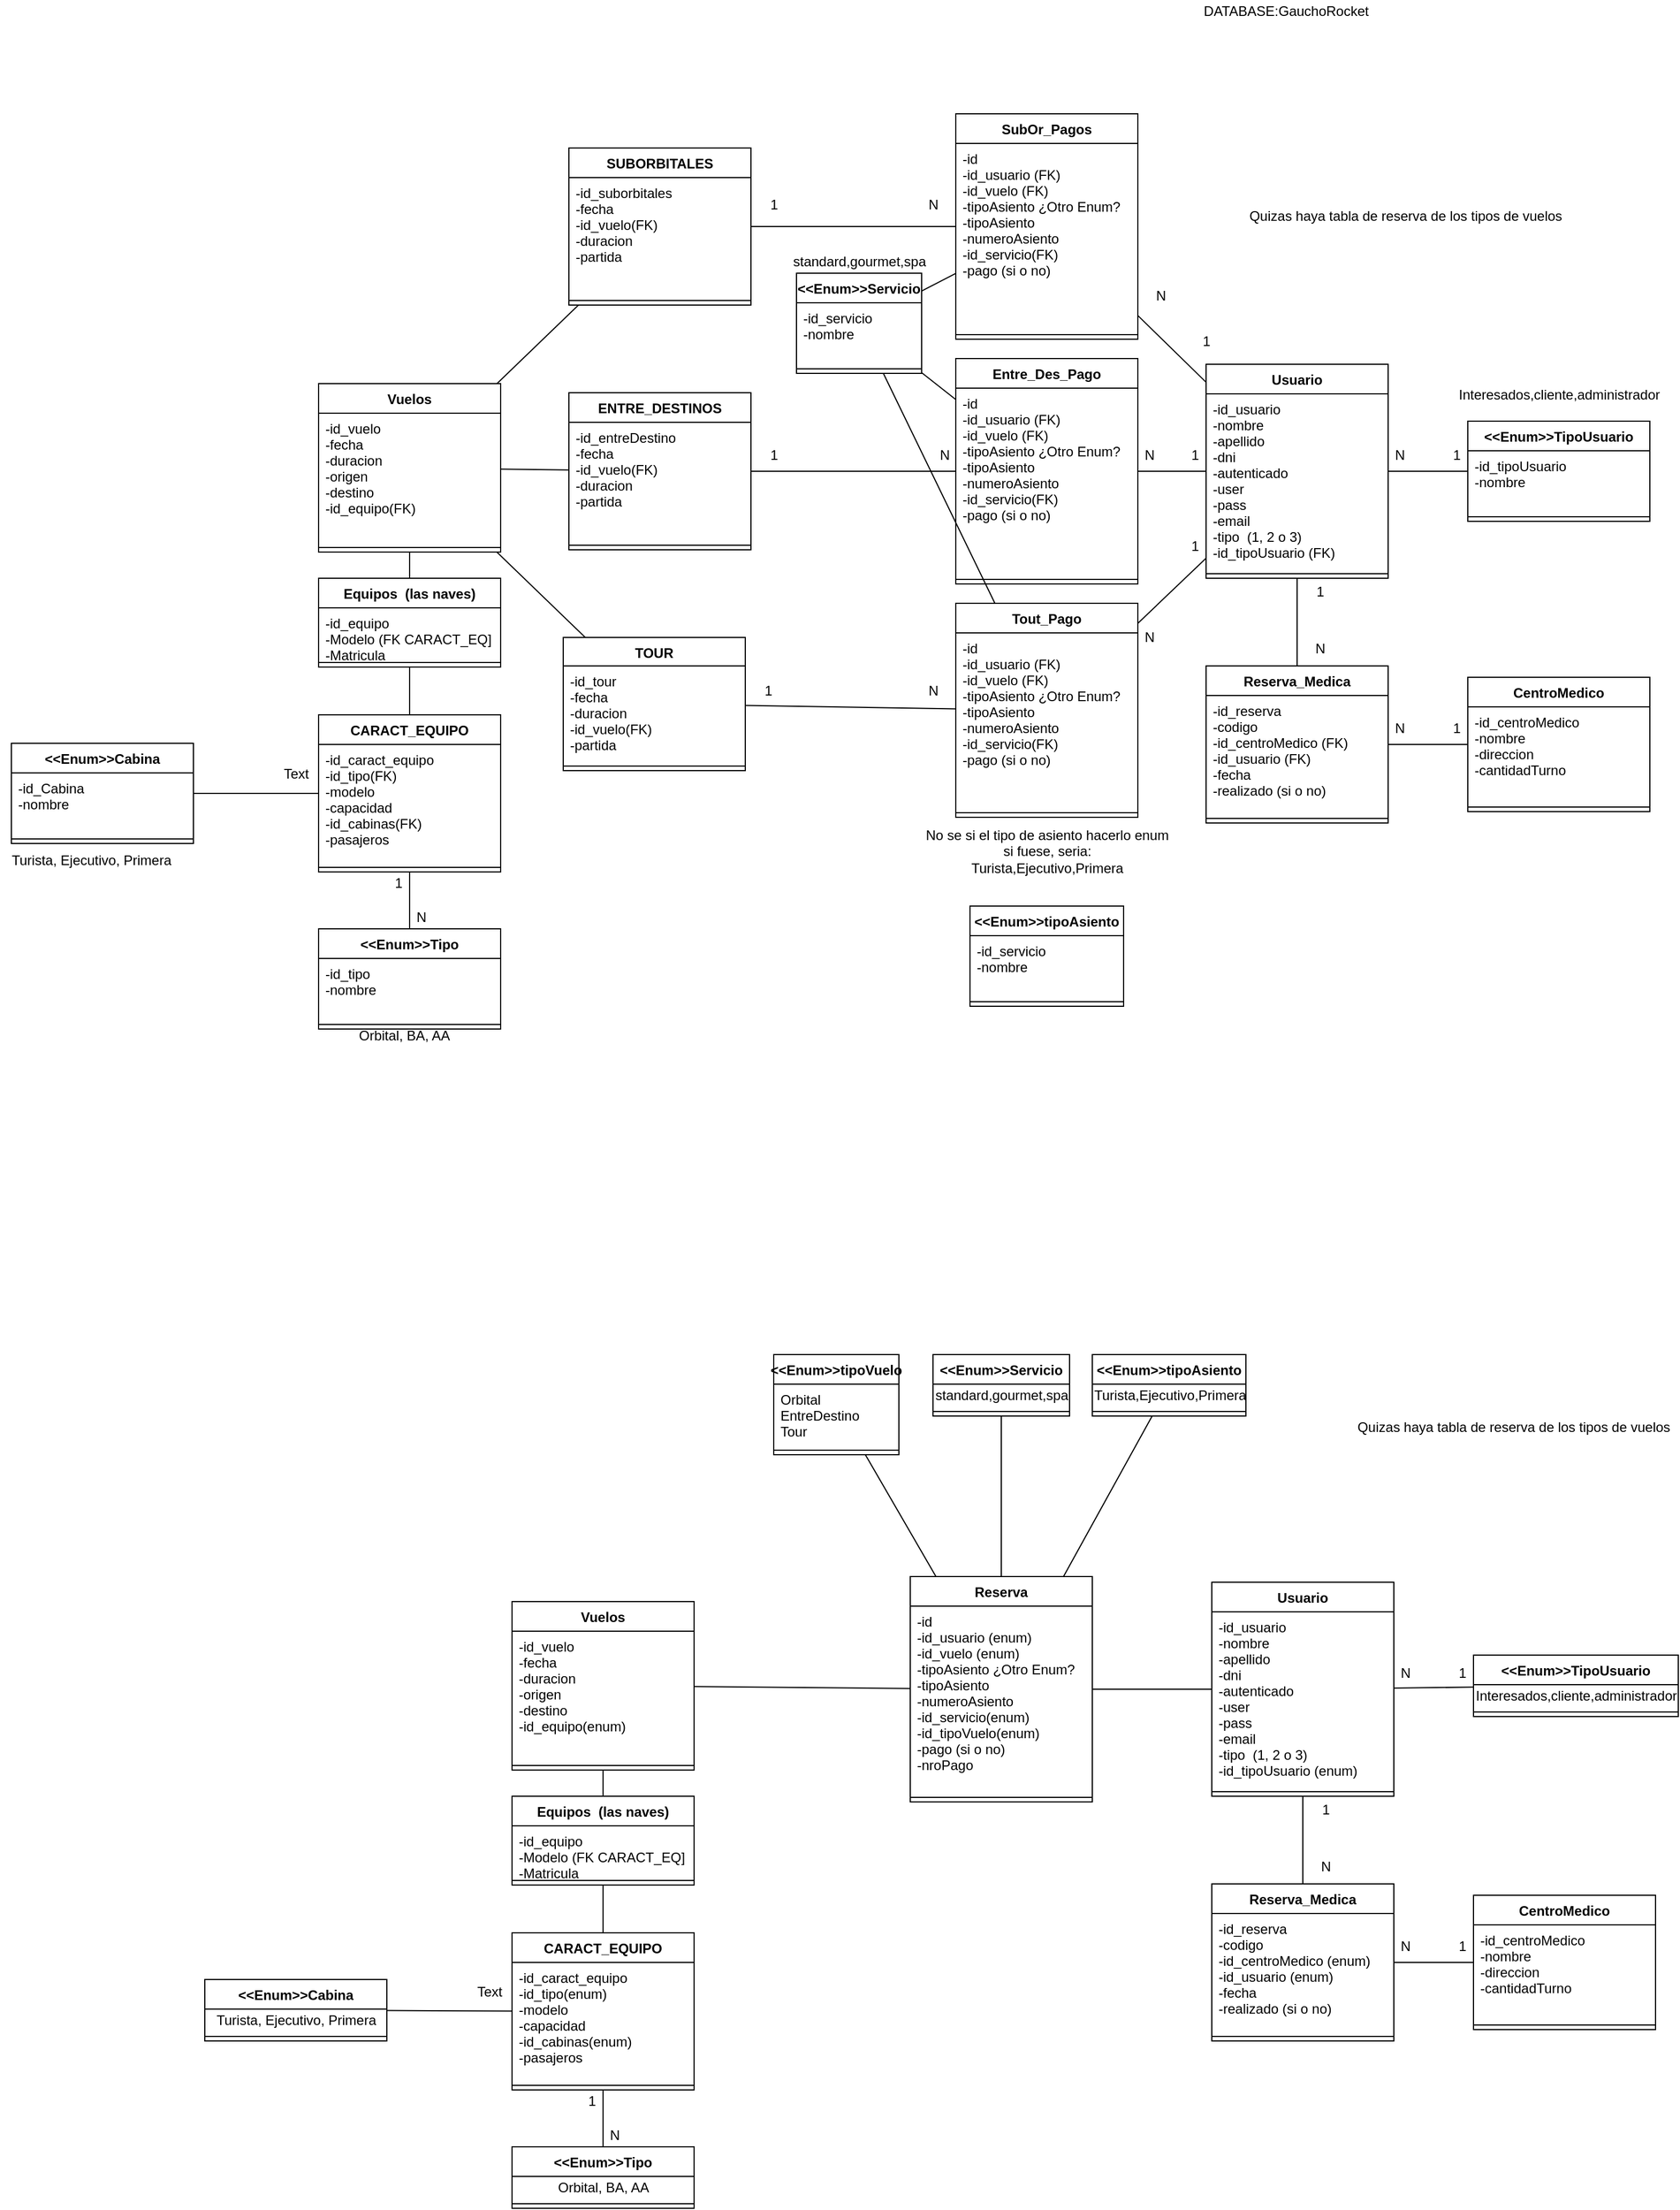 <mxfile version="20.0.3" type="device"><diagram id="-rnPX2FSxS8cn0zA8N31" name="Page-1"><mxGraphModel dx="2105" dy="571" grid="1" gridSize="10" guides="1" tooltips="1" connect="1" arrows="1" fold="1" page="1" pageScale="1" pageWidth="827" pageHeight="1169" math="0" shadow="0"><root><mxCell id="0"/><mxCell id="1" parent="0"/><mxCell id="iOrOGbG-iohhDCzBg73C-1" value="Equipos  (las naves)" style="swimlane;fontStyle=1;align=center;verticalAlign=top;childLayout=stackLayout;horizontal=1;startSize=26;horizontalStack=0;resizeParent=1;resizeParentMax=0;resizeLast=0;collapsible=1;marginBottom=0;" parent="1" vertex="1"><mxGeometry x="-380" y="518" width="160" height="78" as="geometry"/></mxCell><mxCell id="iOrOGbG-iohhDCzBg73C-2" value="-id_equipo&#10;-Modelo (FK CARACT_EQ]&#10;-Matricula" style="text;strokeColor=none;fillColor=none;align=left;verticalAlign=top;spacingLeft=4;spacingRight=4;overflow=hidden;rotatable=0;points=[[0,0.5],[1,0.5]];portConstraint=eastwest;" parent="iOrOGbG-iohhDCzBg73C-1" vertex="1"><mxGeometry y="26" width="160" height="44" as="geometry"/></mxCell><mxCell id="iOrOGbG-iohhDCzBg73C-3" value="" style="line;strokeWidth=1;fillColor=none;align=left;verticalAlign=middle;spacingTop=-1;spacingLeft=3;spacingRight=3;rotatable=0;labelPosition=right;points=[];portConstraint=eastwest;" parent="iOrOGbG-iohhDCzBg73C-1" vertex="1"><mxGeometry y="70" width="160" height="8" as="geometry"/></mxCell><mxCell id="iOrOGbG-iohhDCzBg73C-5" value="DATABASE:GauchoRocket" style="text;html=1;align=center;verticalAlign=middle;resizable=0;points=[];autosize=1;strokeColor=none;fillColor=none;" parent="1" vertex="1"><mxGeometry x="390" y="10" width="160" height="20" as="geometry"/></mxCell><mxCell id="iOrOGbG-iohhDCzBg73C-10" value="Usuario" style="swimlane;fontStyle=1;align=center;verticalAlign=top;childLayout=stackLayout;horizontal=1;startSize=26;horizontalStack=0;resizeParent=1;resizeParentMax=0;resizeLast=0;collapsible=1;marginBottom=0;" parent="1" vertex="1"><mxGeometry x="400" y="330" width="160" height="188" as="geometry"/></mxCell><mxCell id="iOrOGbG-iohhDCzBg73C-11" value="-id_usuario&#10;-nombre&#10;-apellido&#10;-dni&#10;-autenticado&#10;-user&#10;-pass&#10;-email&#10;-tipo  (1, 2 o 3)&#10;-id_tipoUsuario (FK)" style="text;strokeColor=none;fillColor=none;align=left;verticalAlign=top;spacingLeft=4;spacingRight=4;overflow=hidden;rotatable=0;points=[[0,0.5],[1,0.5]];portConstraint=eastwest;" parent="iOrOGbG-iohhDCzBg73C-10" vertex="1"><mxGeometry y="26" width="160" height="154" as="geometry"/></mxCell><mxCell id="iOrOGbG-iohhDCzBg73C-12" value="" style="line;strokeWidth=1;fillColor=none;align=left;verticalAlign=middle;spacingTop=-1;spacingLeft=3;spacingRight=3;rotatable=0;labelPosition=right;points=[];portConstraint=eastwest;" parent="iOrOGbG-iohhDCzBg73C-10" vertex="1"><mxGeometry y="180" width="160" height="8" as="geometry"/></mxCell><mxCell id="iOrOGbG-iohhDCzBg73C-13" value="Vuelos" style="swimlane;fontStyle=1;align=center;verticalAlign=top;childLayout=stackLayout;horizontal=1;startSize=26;horizontalStack=0;resizeParent=1;resizeParentMax=0;resizeLast=0;collapsible=1;marginBottom=0;" parent="1" vertex="1"><mxGeometry x="-380" y="347" width="160" height="148" as="geometry"/></mxCell><mxCell id="iOrOGbG-iohhDCzBg73C-14" value="-id_vuelo&#10;-fecha&#10;-duracion&#10;-origen&#10;-destino&#10;-id_equipo(FK)" style="text;strokeColor=none;fillColor=none;align=left;verticalAlign=top;spacingLeft=4;spacingRight=4;overflow=hidden;rotatable=0;points=[[0,0.5],[1,0.5]];portConstraint=eastwest;" parent="iOrOGbG-iohhDCzBg73C-13" vertex="1"><mxGeometry y="26" width="160" height="114" as="geometry"/></mxCell><mxCell id="iOrOGbG-iohhDCzBg73C-15" value="" style="line;strokeWidth=1;fillColor=none;align=left;verticalAlign=middle;spacingTop=-1;spacingLeft=3;spacingRight=3;rotatable=0;labelPosition=right;points=[];portConstraint=eastwest;" parent="iOrOGbG-iohhDCzBg73C-13" vertex="1"><mxGeometry y="140" width="160" height="8" as="geometry"/></mxCell><mxCell id="iOrOGbG-iohhDCzBg73C-16" value="CARACT_EQUIPO" style="swimlane;fontStyle=1;align=center;verticalAlign=top;childLayout=stackLayout;horizontal=1;startSize=26;horizontalStack=0;resizeParent=1;resizeParentMax=0;resizeLast=0;collapsible=1;marginBottom=0;" parent="1" vertex="1"><mxGeometry x="-380" y="638" width="160" height="138" as="geometry"><mxRectangle x="70" y="380" width="140" height="26" as="alternateBounds"/></mxGeometry></mxCell><mxCell id="iOrOGbG-iohhDCzBg73C-17" value="-id_caract_equipo&#10;-id_tipo(FK)&#10;-modelo&#10;-capacidad&#10;-id_cabinas(FK)&#10;-pasajeros&#10;" style="text;strokeColor=none;fillColor=none;align=left;verticalAlign=top;spacingLeft=4;spacingRight=4;overflow=hidden;rotatable=0;points=[[0,0.5],[1,0.5]];portConstraint=eastwest;" parent="iOrOGbG-iohhDCzBg73C-16" vertex="1"><mxGeometry y="26" width="160" height="104" as="geometry"/></mxCell><mxCell id="iOrOGbG-iohhDCzBg73C-18" value="" style="line;strokeWidth=1;fillColor=none;align=left;verticalAlign=middle;spacingTop=-1;spacingLeft=3;spacingRight=3;rotatable=0;labelPosition=right;points=[];portConstraint=eastwest;" parent="iOrOGbG-iohhDCzBg73C-16" vertex="1"><mxGeometry y="130" width="160" height="8" as="geometry"/></mxCell><mxCell id="iOrOGbG-iohhDCzBg73C-22" value="SUBORBITALES" style="swimlane;fontStyle=1;align=center;verticalAlign=top;childLayout=stackLayout;horizontal=1;startSize=26;horizontalStack=0;resizeParent=1;resizeParentMax=0;resizeLast=0;collapsible=1;marginBottom=0;" parent="1" vertex="1"><mxGeometry x="-160" y="140" width="160" height="138" as="geometry"/></mxCell><mxCell id="iOrOGbG-iohhDCzBg73C-23" value="-id_suborbitales&#10;-fecha&#10;-id_vuelo(FK)&#10;-duracion&#10;-partida" style="text;strokeColor=none;fillColor=none;align=left;verticalAlign=top;spacingLeft=4;spacingRight=4;overflow=hidden;rotatable=0;points=[[0,0.5],[1,0.5]];portConstraint=eastwest;" parent="iOrOGbG-iohhDCzBg73C-22" vertex="1"><mxGeometry y="26" width="160" height="104" as="geometry"/></mxCell><mxCell id="iOrOGbG-iohhDCzBg73C-24" value="" style="line;strokeWidth=1;fillColor=none;align=left;verticalAlign=middle;spacingTop=-1;spacingLeft=3;spacingRight=3;rotatable=0;labelPosition=right;points=[];portConstraint=eastwest;" parent="iOrOGbG-iohhDCzBg73C-22" vertex="1"><mxGeometry y="130" width="160" height="8" as="geometry"/></mxCell><mxCell id="iOrOGbG-iohhDCzBg73C-25" value="TOUR" style="swimlane;fontStyle=1;align=center;verticalAlign=top;childLayout=stackLayout;horizontal=1;startSize=25;horizontalStack=0;resizeParent=1;resizeParentMax=0;resizeLast=0;collapsible=1;marginBottom=0;" parent="1" vertex="1"><mxGeometry x="-165" y="570" width="160" height="117" as="geometry"/></mxCell><mxCell id="iOrOGbG-iohhDCzBg73C-26" value="-id_tour&#10;-fecha&#10;-duracion&#10;-id_vuelo(FK)&#10;-partida&#10;" style="text;strokeColor=none;fillColor=none;align=left;verticalAlign=top;spacingLeft=4;spacingRight=4;overflow=hidden;rotatable=0;points=[[0,0.5],[1,0.5]];portConstraint=eastwest;" parent="iOrOGbG-iohhDCzBg73C-25" vertex="1"><mxGeometry y="25" width="160" height="84" as="geometry"/></mxCell><mxCell id="iOrOGbG-iohhDCzBg73C-27" value="" style="line;strokeWidth=1;fillColor=none;align=left;verticalAlign=middle;spacingTop=-1;spacingLeft=3;spacingRight=3;rotatable=0;labelPosition=right;points=[];portConstraint=eastwest;" parent="iOrOGbG-iohhDCzBg73C-25" vertex="1"><mxGeometry y="109" width="160" height="8" as="geometry"/></mxCell><mxCell id="iOrOGbG-iohhDCzBg73C-28" value="ENTRE_DESTINOS" style="swimlane;fontStyle=1;align=center;verticalAlign=top;childLayout=stackLayout;horizontal=1;startSize=26;horizontalStack=0;resizeParent=1;resizeParentMax=0;resizeLast=0;collapsible=1;marginBottom=0;" parent="1" vertex="1"><mxGeometry x="-160" y="355" width="160" height="138" as="geometry"/></mxCell><mxCell id="iOrOGbG-iohhDCzBg73C-29" value="-id_entreDestino&#10;-fecha&#10;-id_vuelo(FK)&#10;-duracion&#10;-partida&#10;&#10;" style="text;strokeColor=none;fillColor=none;align=left;verticalAlign=top;spacingLeft=4;spacingRight=4;overflow=hidden;rotatable=0;points=[[0,0.5],[1,0.5]];portConstraint=eastwest;" parent="iOrOGbG-iohhDCzBg73C-28" vertex="1"><mxGeometry y="26" width="160" height="104" as="geometry"/></mxCell><mxCell id="iOrOGbG-iohhDCzBg73C-30" value="" style="line;strokeWidth=1;fillColor=none;align=left;verticalAlign=middle;spacingTop=-1;spacingLeft=3;spacingRight=3;rotatable=0;labelPosition=right;points=[];portConstraint=eastwest;" parent="iOrOGbG-iohhDCzBg73C-28" vertex="1"><mxGeometry y="130" width="160" height="8" as="geometry"/></mxCell><mxCell id="iOrOGbG-iohhDCzBg73C-31" value="&lt;&lt;Enum&gt;&gt;TipoUsuario" style="swimlane;fontStyle=1;align=center;verticalAlign=top;childLayout=stackLayout;horizontal=1;startSize=26;horizontalStack=0;resizeParent=1;resizeParentMax=0;resizeLast=0;collapsible=1;marginBottom=0;" parent="1" vertex="1"><mxGeometry x="630" y="380" width="160" height="88" as="geometry"/></mxCell><mxCell id="iOrOGbG-iohhDCzBg73C-32" value="-id_tipoUsuario&#10;-nombre" style="text;strokeColor=none;fillColor=none;align=left;verticalAlign=top;spacingLeft=4;spacingRight=4;overflow=hidden;rotatable=0;points=[[0,0.5],[1,0.5]];portConstraint=eastwest;" parent="iOrOGbG-iohhDCzBg73C-31" vertex="1"><mxGeometry y="26" width="160" height="54" as="geometry"/></mxCell><mxCell id="iOrOGbG-iohhDCzBg73C-33" value="" style="line;strokeWidth=1;fillColor=none;align=left;verticalAlign=middle;spacingTop=-1;spacingLeft=3;spacingRight=3;rotatable=0;labelPosition=right;points=[];portConstraint=eastwest;" parent="iOrOGbG-iohhDCzBg73C-31" vertex="1"><mxGeometry y="80" width="160" height="8" as="geometry"/></mxCell><mxCell id="iOrOGbG-iohhDCzBg73C-35" value="CentroMedico" style="swimlane;fontStyle=1;align=center;verticalAlign=top;childLayout=stackLayout;horizontal=1;startSize=26;horizontalStack=0;resizeParent=1;resizeParentMax=0;resizeLast=0;collapsible=1;marginBottom=0;" parent="1" vertex="1"><mxGeometry x="630" y="605" width="160" height="118" as="geometry"/></mxCell><mxCell id="iOrOGbG-iohhDCzBg73C-36" value="-id_centroMedico&#10;-nombre&#10;-direccion&#10;-cantidadTurno" style="text;strokeColor=none;fillColor=none;align=left;verticalAlign=top;spacingLeft=4;spacingRight=4;overflow=hidden;rotatable=0;points=[[0,0.5],[1,0.5]];portConstraint=eastwest;" parent="iOrOGbG-iohhDCzBg73C-35" vertex="1"><mxGeometry y="26" width="160" height="84" as="geometry"/></mxCell><mxCell id="iOrOGbG-iohhDCzBg73C-37" value="" style="line;strokeWidth=1;fillColor=none;align=left;verticalAlign=middle;spacingTop=-1;spacingLeft=3;spacingRight=3;rotatable=0;labelPosition=right;points=[];portConstraint=eastwest;" parent="iOrOGbG-iohhDCzBg73C-35" vertex="1"><mxGeometry y="110" width="160" height="8" as="geometry"/></mxCell><mxCell id="iOrOGbG-iohhDCzBg73C-38" value="Reserva_Medica" style="swimlane;fontStyle=1;align=center;verticalAlign=top;childLayout=stackLayout;horizontal=1;startSize=26;horizontalStack=0;resizeParent=1;resizeParentMax=0;resizeLast=0;collapsible=1;marginBottom=0;" parent="1" vertex="1"><mxGeometry x="400" y="595" width="160" height="138" as="geometry"/></mxCell><mxCell id="iOrOGbG-iohhDCzBg73C-39" value="-id_reserva&#10;-codigo&#10;-id_centroMedico (FK)&#10;-id_usuario (FK)&#10;-fecha&#10;-realizado (si o no)" style="text;strokeColor=none;fillColor=none;align=left;verticalAlign=top;spacingLeft=4;spacingRight=4;overflow=hidden;rotatable=0;points=[[0,0.5],[1,0.5]];portConstraint=eastwest;" parent="iOrOGbG-iohhDCzBg73C-38" vertex="1"><mxGeometry y="26" width="160" height="104" as="geometry"/></mxCell><mxCell id="iOrOGbG-iohhDCzBg73C-40" value="" style="line;strokeWidth=1;fillColor=none;align=left;verticalAlign=middle;spacingTop=-1;spacingLeft=3;spacingRight=3;rotatable=0;labelPosition=right;points=[];portConstraint=eastwest;" parent="iOrOGbG-iohhDCzBg73C-38" vertex="1"><mxGeometry y="130" width="160" height="8" as="geometry"/></mxCell><mxCell id="BaXArylTw92PHLsLJai1-1" value="" style="endArrow=none;html=1;rounded=0;" parent="1" source="iOrOGbG-iohhDCzBg73C-10" target="iOrOGbG-iohhDCzBg73C-31" edge="1"><mxGeometry width="50" height="50" relative="1" as="geometry"><mxPoint x="540" y="705" as="sourcePoint"/><mxPoint x="590" y="655" as="targetPoint"/></mxGeometry></mxCell><mxCell id="BaXArylTw92PHLsLJai1-2" value="" style="endArrow=none;html=1;rounded=0;" parent="1" source="iOrOGbG-iohhDCzBg73C-16" target="iOrOGbG-iohhDCzBg73C-1" edge="1"><mxGeometry width="50" height="50" relative="1" as="geometry"><mxPoint x="-340" y="858" as="sourcePoint"/><mxPoint x="-290" y="808" as="targetPoint"/></mxGeometry></mxCell><mxCell id="BaXArylTw92PHLsLJai1-4" value="" style="endArrow=none;html=1;rounded=0;" parent="1" source="iOrOGbG-iohhDCzBg73C-38" target="iOrOGbG-iohhDCzBg73C-10" edge="1"><mxGeometry width="50" height="50" relative="1" as="geometry"><mxPoint x="540" y="665" as="sourcePoint"/><mxPoint x="590" y="615" as="targetPoint"/></mxGeometry></mxCell><mxCell id="BaXArylTw92PHLsLJai1-5" value="" style="endArrow=none;html=1;rounded=0;" parent="1" source="iOrOGbG-iohhDCzBg73C-38" target="iOrOGbG-iohhDCzBg73C-35" edge="1"><mxGeometry width="50" height="50" relative="1" as="geometry"><mxPoint x="540" y="665" as="sourcePoint"/><mxPoint x="590" y="615" as="targetPoint"/></mxGeometry></mxCell><mxCell id="BaXArylTw92PHLsLJai1-6" value="SubOr_Pagos" style="swimlane;fontStyle=1;align=center;verticalAlign=top;childLayout=stackLayout;horizontal=1;startSize=26;horizontalStack=0;resizeParent=1;resizeParentMax=0;resizeLast=0;collapsible=1;marginBottom=0;" parent="1" vertex="1"><mxGeometry x="180" y="110" width="160" height="198" as="geometry"/></mxCell><mxCell id="BaXArylTw92PHLsLJai1-7" value="-id&#10;-id_usuario (FK)&#10;-id_vuelo (FK)&#10;-tipoAsiento ¿Otro Enum?&#10;-tipoAsiento&#10;-numeroAsiento&#10;-id_servicio(FK)&#10;-pago (si o no)" style="text;strokeColor=none;fillColor=none;align=left;verticalAlign=top;spacingLeft=4;spacingRight=4;overflow=hidden;rotatable=0;points=[[0,0.5],[1,0.5]];portConstraint=eastwest;" parent="BaXArylTw92PHLsLJai1-6" vertex="1"><mxGeometry y="26" width="160" height="164" as="geometry"/></mxCell><mxCell id="BaXArylTw92PHLsLJai1-8" value="" style="line;strokeWidth=1;fillColor=none;align=left;verticalAlign=middle;spacingTop=-1;spacingLeft=3;spacingRight=3;rotatable=0;labelPosition=right;points=[];portConstraint=eastwest;" parent="BaXArylTw92PHLsLJai1-6" vertex="1"><mxGeometry y="190" width="160" height="8" as="geometry"/></mxCell><mxCell id="BaXArylTw92PHLsLJai1-9" value="" style="endArrow=none;html=1;rounded=0;" parent="1" source="BaXArylTw92PHLsLJai1-6" target="iOrOGbG-iohhDCzBg73C-10" edge="1"><mxGeometry width="50" height="50" relative="1" as="geometry"><mxPoint x="270" y="580" as="sourcePoint"/><mxPoint x="320" y="530" as="targetPoint"/></mxGeometry></mxCell><mxCell id="BaXArylTw92PHLsLJai1-10" value="Tout_Pago" style="swimlane;fontStyle=1;align=center;verticalAlign=top;childLayout=stackLayout;horizontal=1;startSize=26;horizontalStack=0;resizeParent=1;resizeParentMax=0;resizeLast=0;collapsible=1;marginBottom=0;" parent="1" vertex="1"><mxGeometry x="180" y="540" width="160" height="188" as="geometry"/></mxCell><mxCell id="BaXArylTw92PHLsLJai1-11" value="-id&#10;-id_usuario (FK)&#10;-id_vuelo (FK)&#10;-tipoAsiento ¿Otro Enum?&#10;-tipoAsiento&#10;-numeroAsiento&#10;-id_servicio(FK)&#10;-pago (si o no)" style="text;strokeColor=none;fillColor=none;align=left;verticalAlign=top;spacingLeft=4;spacingRight=4;overflow=hidden;rotatable=0;points=[[0,0.5],[1,0.5]];portConstraint=eastwest;" parent="BaXArylTw92PHLsLJai1-10" vertex="1"><mxGeometry y="26" width="160" height="154" as="geometry"/></mxCell><mxCell id="BaXArylTw92PHLsLJai1-12" value="" style="line;strokeWidth=1;fillColor=none;align=left;verticalAlign=middle;spacingTop=-1;spacingLeft=3;spacingRight=3;rotatable=0;labelPosition=right;points=[];portConstraint=eastwest;" parent="BaXArylTw92PHLsLJai1-10" vertex="1"><mxGeometry y="180" width="160" height="8" as="geometry"/></mxCell><mxCell id="BaXArylTw92PHLsLJai1-13" value="" style="endArrow=none;html=1;rounded=0;" parent="1" source="BaXArylTw92PHLsLJai1-10" target="iOrOGbG-iohhDCzBg73C-10" edge="1"><mxGeometry width="50" height="50" relative="1" as="geometry"><mxPoint x="200" y="590" as="sourcePoint"/><mxPoint x="250" y="540" as="targetPoint"/></mxGeometry></mxCell><mxCell id="BaXArylTw92PHLsLJai1-14" value="&lt;&lt;Enum&gt;&gt;Servicio" style="swimlane;fontStyle=1;align=center;verticalAlign=top;childLayout=stackLayout;horizontal=1;startSize=26;horizontalStack=0;resizeParent=1;resizeParentMax=0;resizeLast=0;collapsible=1;marginBottom=0;" parent="1" vertex="1"><mxGeometry x="40" y="250" width="110" height="88" as="geometry"/></mxCell><mxCell id="BaXArylTw92PHLsLJai1-15" value="-id_servicio&#10;-nombre" style="text;strokeColor=none;fillColor=none;align=left;verticalAlign=top;spacingLeft=4;spacingRight=4;overflow=hidden;rotatable=0;points=[[0,0.5],[1,0.5]];portConstraint=eastwest;" parent="BaXArylTw92PHLsLJai1-14" vertex="1"><mxGeometry y="26" width="110" height="54" as="geometry"/></mxCell><mxCell id="BaXArylTw92PHLsLJai1-16" value="" style="line;strokeWidth=1;fillColor=none;align=left;verticalAlign=middle;spacingTop=-1;spacingLeft=3;spacingRight=3;rotatable=0;labelPosition=right;points=[];portConstraint=eastwest;" parent="BaXArylTw92PHLsLJai1-14" vertex="1"><mxGeometry y="80" width="110" height="8" as="geometry"/></mxCell><mxCell id="BaXArylTw92PHLsLJai1-17" value="" style="endArrow=none;html=1;rounded=0;" parent="1" source="BaXArylTw92PHLsLJai1-14" target="BaXArylTw92PHLsLJai1-6" edge="1"><mxGeometry width="50" height="50" relative="1" as="geometry"><mxPoint x="240" y="350" as="sourcePoint"/><mxPoint x="290" y="300" as="targetPoint"/></mxGeometry></mxCell><mxCell id="BaXArylTw92PHLsLJai1-18" value="" style="endArrow=none;html=1;rounded=0;" parent="1" source="BaXArylTw92PHLsLJai1-10" target="BaXArylTw92PHLsLJai1-14" edge="1"><mxGeometry width="50" height="50" relative="1" as="geometry"><mxPoint x="240" y="500" as="sourcePoint"/><mxPoint x="290" y="450" as="targetPoint"/></mxGeometry></mxCell><mxCell id="BaXArylTw92PHLsLJai1-19" value="" style="endArrow=none;html=1;rounded=0;" parent="1" source="iOrOGbG-iohhDCzBg73C-1" target="iOrOGbG-iohhDCzBg73C-13" edge="1"><mxGeometry width="50" height="50" relative="1" as="geometry"><mxPoint x="-240" y="480" as="sourcePoint"/><mxPoint x="-190" y="430" as="targetPoint"/></mxGeometry></mxCell><mxCell id="BaXArylTw92PHLsLJai1-20" value="" style="endArrow=none;html=1;rounded=0;" parent="1" source="iOrOGbG-iohhDCzBg73C-22" target="BaXArylTw92PHLsLJai1-6" edge="1"><mxGeometry width="50" height="50" relative="1" as="geometry"><mxPoint x="80" y="370" as="sourcePoint"/><mxPoint x="130" y="320" as="targetPoint"/></mxGeometry></mxCell><mxCell id="BaXArylTw92PHLsLJai1-24" value="" style="endArrow=none;html=1;rounded=0;" parent="1" source="iOrOGbG-iohhDCzBg73C-25" target="BaXArylTw92PHLsLJai1-10" edge="1"><mxGeometry width="50" height="50" relative="1" as="geometry"><mxPoint x="190" y="510" as="sourcePoint"/><mxPoint x="240" y="460" as="targetPoint"/></mxGeometry></mxCell><mxCell id="BaXArylTw92PHLsLJai1-30" value="&lt;&lt;Enum&gt;&gt;Tipo" style="swimlane;fontStyle=1;align=center;verticalAlign=top;childLayout=stackLayout;horizontal=1;startSize=26;horizontalStack=0;resizeParent=1;resizeParentMax=0;resizeLast=0;collapsible=1;marginBottom=0;" parent="1" vertex="1"><mxGeometry x="-380" y="826" width="160" height="88" as="geometry"/></mxCell><mxCell id="BaXArylTw92PHLsLJai1-31" value="-id_tipo&#10;-nombre" style="text;strokeColor=none;fillColor=none;align=left;verticalAlign=top;spacingLeft=4;spacingRight=4;overflow=hidden;rotatable=0;points=[[0,0.5],[1,0.5]];portConstraint=eastwest;" parent="BaXArylTw92PHLsLJai1-30" vertex="1"><mxGeometry y="26" width="160" height="54" as="geometry"/></mxCell><mxCell id="BaXArylTw92PHLsLJai1-32" value="" style="line;strokeWidth=1;fillColor=none;align=left;verticalAlign=middle;spacingTop=-1;spacingLeft=3;spacingRight=3;rotatable=0;labelPosition=right;points=[];portConstraint=eastwest;" parent="BaXArylTw92PHLsLJai1-30" vertex="1"><mxGeometry y="80" width="160" height="8" as="geometry"/></mxCell><mxCell id="BaXArylTw92PHLsLJai1-34" value="" style="endArrow=none;html=1;rounded=0;" parent="1" source="iOrOGbG-iohhDCzBg73C-16" target="BaXArylTw92PHLsLJai1-30" edge="1"><mxGeometry width="50" height="50" relative="1" as="geometry"><mxPoint x="-310" y="743" as="sourcePoint"/><mxPoint x="-260" y="693" as="targetPoint"/></mxGeometry></mxCell><mxCell id="BaXArylTw92PHLsLJai1-35" value="&lt;&lt;Enum&gt;&gt;Cabina" style="swimlane;fontStyle=1;align=center;verticalAlign=top;childLayout=stackLayout;horizontal=1;startSize=26;horizontalStack=0;resizeParent=1;resizeParentMax=0;resizeLast=0;collapsible=1;marginBottom=0;" parent="1" vertex="1"><mxGeometry x="-650" y="663" width="160" height="88" as="geometry"/></mxCell><mxCell id="BaXArylTw92PHLsLJai1-36" value="-id_Cabina&#10;-nombre" style="text;strokeColor=none;fillColor=none;align=left;verticalAlign=top;spacingLeft=4;spacingRight=4;overflow=hidden;rotatable=0;points=[[0,0.5],[1,0.5]];portConstraint=eastwest;" parent="BaXArylTw92PHLsLJai1-35" vertex="1"><mxGeometry y="26" width="160" height="54" as="geometry"/></mxCell><mxCell id="BaXArylTw92PHLsLJai1-37" value="" style="line;strokeWidth=1;fillColor=none;align=left;verticalAlign=middle;spacingTop=-1;spacingLeft=3;spacingRight=3;rotatable=0;labelPosition=right;points=[];portConstraint=eastwest;" parent="BaXArylTw92PHLsLJai1-35" vertex="1"><mxGeometry y="80" width="160" height="8" as="geometry"/></mxCell><mxCell id="BaXArylTw92PHLsLJai1-39" value="Entre_Des_Pago" style="swimlane;fontStyle=1;align=center;verticalAlign=top;childLayout=stackLayout;horizontal=1;startSize=26;horizontalStack=0;resizeParent=1;resizeParentMax=0;resizeLast=0;collapsible=1;marginBottom=0;" parent="1" vertex="1"><mxGeometry x="180" y="325" width="160" height="198" as="geometry"/></mxCell><mxCell id="BaXArylTw92PHLsLJai1-40" value="-id&#10;-id_usuario (FK)&#10;-id_vuelo (FK)&#10;-tipoAsiento ¿Otro Enum?&#10;-tipoAsiento&#10;-numeroAsiento&#10;-id_servicio(FK)&#10;-pago (si o no)" style="text;strokeColor=none;fillColor=none;align=left;verticalAlign=top;spacingLeft=4;spacingRight=4;overflow=hidden;rotatable=0;points=[[0,0.5],[1,0.5]];portConstraint=eastwest;" parent="BaXArylTw92PHLsLJai1-39" vertex="1"><mxGeometry y="26" width="160" height="164" as="geometry"/></mxCell><mxCell id="BaXArylTw92PHLsLJai1-41" value="" style="line;strokeWidth=1;fillColor=none;align=left;verticalAlign=middle;spacingTop=-1;spacingLeft=3;spacingRight=3;rotatable=0;labelPosition=right;points=[];portConstraint=eastwest;" parent="BaXArylTw92PHLsLJai1-39" vertex="1"><mxGeometry y="190" width="160" height="8" as="geometry"/></mxCell><mxCell id="BaXArylTw92PHLsLJai1-42" value="" style="endArrow=none;html=1;rounded=0;" parent="1" source="BaXArylTw92PHLsLJai1-39" target="BaXArylTw92PHLsLJai1-14" edge="1"><mxGeometry width="50" height="50" relative="1" as="geometry"><mxPoint x="300" y="400" as="sourcePoint"/><mxPoint x="350" y="350" as="targetPoint"/></mxGeometry></mxCell><mxCell id="BaXArylTw92PHLsLJai1-43" value="" style="endArrow=none;html=1;rounded=0;" parent="1" source="BaXArylTw92PHLsLJai1-39" target="iOrOGbG-iohhDCzBg73C-28" edge="1"><mxGeometry width="50" height="50" relative="1" as="geometry"><mxPoint x="210" y="480" as="sourcePoint"/><mxPoint x="260" y="430" as="targetPoint"/></mxGeometry></mxCell><mxCell id="BaXArylTw92PHLsLJai1-44" value="" style="endArrow=none;html=1;rounded=0;" parent="1" source="iOrOGbG-iohhDCzBg73C-25" target="iOrOGbG-iohhDCzBg73C-13" edge="1"><mxGeometry width="50" height="50" relative="1" as="geometry"><mxPoint x="-60" y="580" as="sourcePoint"/><mxPoint x="-120" y="430" as="targetPoint"/></mxGeometry></mxCell><mxCell id="BaXArylTw92PHLsLJai1-45" value="" style="endArrow=none;html=1;rounded=0;" parent="1" source="iOrOGbG-iohhDCzBg73C-13" target="iOrOGbG-iohhDCzBg73C-28" edge="1"><mxGeometry width="50" height="50" relative="1" as="geometry"><mxPoint x="-180" y="422.333" as="sourcePoint"/><mxPoint x="-80" y="430" as="targetPoint"/></mxGeometry></mxCell><mxCell id="BaXArylTw92PHLsLJai1-46" value="" style="endArrow=none;html=1;rounded=0;" parent="1" source="iOrOGbG-iohhDCzBg73C-13" target="iOrOGbG-iohhDCzBg73C-22" edge="1"><mxGeometry width="50" height="50" relative="1" as="geometry"><mxPoint x="-170" y="480" as="sourcePoint"/><mxPoint x="-120" y="430" as="targetPoint"/></mxGeometry></mxCell><mxCell id="BaXArylTw92PHLsLJai1-47" value="" style="endArrow=none;html=1;rounded=0;" parent="1" source="BaXArylTw92PHLsLJai1-35" target="iOrOGbG-iohhDCzBg73C-16" edge="1"><mxGeometry width="50" height="50" relative="1" as="geometry"><mxPoint x="305" y="762.5" as="sourcePoint"/><mxPoint x="-185" y="743.5" as="targetPoint"/></mxGeometry></mxCell><mxCell id="BaXArylTw92PHLsLJai1-48" value="" style="endArrow=none;html=1;rounded=0;" parent="1" source="BaXArylTw92PHLsLJai1-39" target="iOrOGbG-iohhDCzBg73C-10" edge="1"><mxGeometry width="50" height="50" relative="1" as="geometry"><mxPoint x="180" y="590" as="sourcePoint"/><mxPoint x="230" y="540" as="targetPoint"/></mxGeometry></mxCell><mxCell id="BaXArylTw92PHLsLJai1-49" value="Quizas haya tabla de reserva de los tipos de vuelos&lt;br&gt;" style="text;html=1;align=center;verticalAlign=middle;resizable=0;points=[];autosize=1;strokeColor=none;fillColor=none;" parent="1" vertex="1"><mxGeometry x="430" y="190" width="290" height="20" as="geometry"/></mxCell><mxCell id="x3icI1kB-Uaay36G--Cb-1" value="Interesados,cliente,administrador" style="text;html=1;align=center;verticalAlign=middle;resizable=0;points=[];autosize=1;strokeColor=none;fillColor=none;hachureGap=4;" parent="1" vertex="1"><mxGeometry x="615" y="347" width="190" height="20" as="geometry"/></mxCell><mxCell id="x3icI1kB-Uaay36G--Cb-3" value="&lt;br&gt;" style="text;html=1;align=center;verticalAlign=middle;resizable=0;points=[];autosize=1;strokeColor=none;fillColor=none;hachureGap=4;" parent="1" vertex="1"><mxGeometry x="-480" y="670" width="20" height="20" as="geometry"/></mxCell><mxCell id="x3icI1kB-Uaay36G--Cb-4" value="Orbital, BA, AA" style="text;html=1;align=center;verticalAlign=middle;resizable=0;points=[];autosize=1;strokeColor=none;fillColor=none;hachureGap=4;" parent="1" vertex="1"><mxGeometry x="-355" y="910" width="100" height="20" as="geometry"/></mxCell><mxCell id="x3icI1kB-Uaay36G--Cb-8" value="Turista, Ejecutivo, Primera" style="text;html=1;align=center;verticalAlign=middle;resizable=0;points=[];autosize=1;strokeColor=none;fillColor=none;hachureGap=4;" parent="1" vertex="1"><mxGeometry x="-660" y="756" width="160" height="20" as="geometry"/></mxCell><mxCell id="x3icI1kB-Uaay36G--Cb-9" value="standard,gourmet,spa" style="text;html=1;align=center;verticalAlign=middle;resizable=0;points=[];autosize=1;strokeColor=none;fillColor=none;hachureGap=4;" parent="1" vertex="1"><mxGeometry x="30" y="230" width="130" height="20" as="geometry"/></mxCell><mxCell id="x3icI1kB-Uaay36G--Cb-10" value="No se si el tipo de asiento hacerlo enum&lt;br&gt;si fuese, seria:&lt;br&gt;Turista,Ejecutivo,Primera" style="text;html=1;align=center;verticalAlign=middle;resizable=0;points=[];autosize=1;strokeColor=none;fillColor=none;hachureGap=4;" parent="1" vertex="1"><mxGeometry x="145" y="733" width="230" height="50" as="geometry"/></mxCell><mxCell id="x3icI1kB-Uaay36G--Cb-11" value="1" style="text;html=1;align=center;verticalAlign=middle;resizable=0;points=[];autosize=1;strokeColor=none;fillColor=none;hachureGap=4;" parent="1" vertex="1"><mxGeometry x="610" y="640" width="20" height="20" as="geometry"/></mxCell><mxCell id="x3icI1kB-Uaay36G--Cb-12" value="N" style="text;html=1;align=center;verticalAlign=middle;resizable=0;points=[];autosize=1;strokeColor=none;fillColor=none;hachureGap=4;" parent="1" vertex="1"><mxGeometry x="560" y="640" width="20" height="20" as="geometry"/></mxCell><mxCell id="x3icI1kB-Uaay36G--Cb-13" value="1" style="text;html=1;align=center;verticalAlign=middle;resizable=0;points=[];autosize=1;strokeColor=none;fillColor=none;hachureGap=4;" parent="1" vertex="1"><mxGeometry x="610" y="400" width="20" height="20" as="geometry"/></mxCell><mxCell id="x3icI1kB-Uaay36G--Cb-14" value="N" style="text;html=1;align=center;verticalAlign=middle;resizable=0;points=[];autosize=1;strokeColor=none;fillColor=none;hachureGap=4;" parent="1" vertex="1"><mxGeometry x="560" y="400" width="20" height="20" as="geometry"/></mxCell><mxCell id="x3icI1kB-Uaay36G--Cb-15" value="1" style="text;html=1;align=center;verticalAlign=middle;resizable=0;points=[];autosize=1;strokeColor=none;fillColor=none;hachureGap=4;" parent="1" vertex="1"><mxGeometry x="390" y="300" width="20" height="20" as="geometry"/></mxCell><mxCell id="x3icI1kB-Uaay36G--Cb-16" value="N" style="text;html=1;align=center;verticalAlign=middle;resizable=0;points=[];autosize=1;strokeColor=none;fillColor=none;hachureGap=4;" parent="1" vertex="1"><mxGeometry x="350" y="260" width="20" height="20" as="geometry"/></mxCell><mxCell id="x3icI1kB-Uaay36G--Cb-17" value="1" style="text;html=1;align=center;verticalAlign=middle;resizable=0;points=[];autosize=1;strokeColor=none;fillColor=none;hachureGap=4;" parent="1" vertex="1"><mxGeometry x="380" y="400" width="20" height="20" as="geometry"/></mxCell><mxCell id="x3icI1kB-Uaay36G--Cb-18" value="N" style="text;html=1;align=center;verticalAlign=middle;resizable=0;points=[];autosize=1;strokeColor=none;fillColor=none;hachureGap=4;" parent="1" vertex="1"><mxGeometry x="340" y="400" width="20" height="20" as="geometry"/></mxCell><mxCell id="x3icI1kB-Uaay36G--Cb-19" value="1" style="text;html=1;align=center;verticalAlign=middle;resizable=0;points=[];autosize=1;strokeColor=none;fillColor=none;hachureGap=4;" parent="1" vertex="1"><mxGeometry x="380" y="480" width="20" height="20" as="geometry"/></mxCell><mxCell id="x3icI1kB-Uaay36G--Cb-20" value="N" style="text;html=1;align=center;verticalAlign=middle;resizable=0;points=[];autosize=1;strokeColor=none;fillColor=none;hachureGap=4;" parent="1" vertex="1"><mxGeometry x="340" y="560" width="20" height="20" as="geometry"/></mxCell><mxCell id="x3icI1kB-Uaay36G--Cb-21" value="1" style="text;html=1;align=center;verticalAlign=middle;resizable=0;points=[];autosize=1;strokeColor=none;fillColor=none;hachureGap=4;" parent="1" vertex="1"><mxGeometry x="490" y="520" width="20" height="20" as="geometry"/></mxCell><mxCell id="x3icI1kB-Uaay36G--Cb-22" value="N" style="text;html=1;align=center;verticalAlign=middle;resizable=0;points=[];autosize=1;strokeColor=none;fillColor=none;hachureGap=4;" parent="1" vertex="1"><mxGeometry x="490" y="570" width="20" height="20" as="geometry"/></mxCell><mxCell id="x3icI1kB-Uaay36G--Cb-23" value="1" style="text;html=1;align=center;verticalAlign=middle;resizable=0;points=[];autosize=1;strokeColor=none;fillColor=none;hachureGap=4;" parent="1" vertex="1"><mxGeometry x="10" y="180" width="20" height="20" as="geometry"/></mxCell><mxCell id="x3icI1kB-Uaay36G--Cb-24" value="N" style="text;html=1;align=center;verticalAlign=middle;resizable=0;points=[];autosize=1;strokeColor=none;fillColor=none;hachureGap=4;" parent="1" vertex="1"><mxGeometry x="150" y="180" width="20" height="20" as="geometry"/></mxCell><mxCell id="x3icI1kB-Uaay36G--Cb-25" value="1" style="text;html=1;align=center;verticalAlign=middle;resizable=0;points=[];autosize=1;strokeColor=none;fillColor=none;hachureGap=4;" parent="1" vertex="1"><mxGeometry x="10" y="400" width="20" height="20" as="geometry"/></mxCell><mxCell id="x3icI1kB-Uaay36G--Cb-26" value="N" style="text;html=1;align=center;verticalAlign=middle;resizable=0;points=[];autosize=1;strokeColor=none;fillColor=none;hachureGap=4;" parent="1" vertex="1"><mxGeometry x="160" y="400" width="20" height="20" as="geometry"/></mxCell><mxCell id="x3icI1kB-Uaay36G--Cb-27" value="1" style="text;html=1;align=center;verticalAlign=middle;resizable=0;points=[];autosize=1;strokeColor=none;fillColor=none;hachureGap=4;" parent="1" vertex="1"><mxGeometry x="5" y="606.5" width="20" height="20" as="geometry"/></mxCell><mxCell id="x3icI1kB-Uaay36G--Cb-28" value="N" style="text;html=1;align=center;verticalAlign=middle;resizable=0;points=[];autosize=1;strokeColor=none;fillColor=none;hachureGap=4;" parent="1" vertex="1"><mxGeometry x="150" y="606.5" width="20" height="20" as="geometry"/></mxCell><mxCell id="x3icI1kB-Uaay36G--Cb-29" value="1" style="text;html=1;align=center;verticalAlign=middle;resizable=0;points=[];autosize=1;strokeColor=none;fillColor=none;hachureGap=4;" parent="1" vertex="1"><mxGeometry x="-320" y="776" width="20" height="20" as="geometry"/></mxCell><mxCell id="x3icI1kB-Uaay36G--Cb-30" value="N" style="text;html=1;align=center;verticalAlign=middle;resizable=0;points=[];autosize=1;strokeColor=none;fillColor=none;hachureGap=4;" parent="1" vertex="1"><mxGeometry x="-300" y="806" width="20" height="20" as="geometry"/></mxCell><mxCell id="8G7IbYLrevoWsSIuOHLC-1" value="&lt;&lt;Enum&gt;&gt;tipoAsiento" style="swimlane;fontStyle=1;align=center;verticalAlign=top;childLayout=stackLayout;horizontal=1;startSize=26;horizontalStack=0;resizeParent=1;resizeParentMax=0;resizeLast=0;collapsible=1;marginBottom=0;" parent="1" vertex="1"><mxGeometry x="192.5" y="806" width="135" height="88" as="geometry"/></mxCell><mxCell id="8G7IbYLrevoWsSIuOHLC-2" value="-id_servicio&#10;-nombre" style="text;strokeColor=none;fillColor=none;align=left;verticalAlign=top;spacingLeft=4;spacingRight=4;overflow=hidden;rotatable=0;points=[[0,0.5],[1,0.5]];portConstraint=eastwest;" parent="8G7IbYLrevoWsSIuOHLC-1" vertex="1"><mxGeometry y="26" width="135" height="54" as="geometry"/></mxCell><mxCell id="8G7IbYLrevoWsSIuOHLC-3" value="" style="line;strokeWidth=1;fillColor=none;align=left;verticalAlign=middle;spacingTop=-1;spacingLeft=3;spacingRight=3;rotatable=0;labelPosition=right;points=[];portConstraint=eastwest;" parent="8G7IbYLrevoWsSIuOHLC-1" vertex="1"><mxGeometry y="80" width="135" height="8" as="geometry"/></mxCell><mxCell id="8G7IbYLrevoWsSIuOHLC-4" value="Text" style="text;html=1;align=center;verticalAlign=middle;resizable=0;points=[];autosize=1;strokeColor=none;fillColor=none;" parent="1" vertex="1"><mxGeometry x="-420" y="680" width="40" height="20" as="geometry"/></mxCell><mxCell id="FXpE8_r6GQWGAJPk-25h-1" value="Equipos  (las naves)" style="swimlane;fontStyle=1;align=center;verticalAlign=top;childLayout=stackLayout;horizontal=1;startSize=26;horizontalStack=0;resizeParent=1;resizeParentMax=0;resizeLast=0;collapsible=1;marginBottom=0;" parent="1" vertex="1"><mxGeometry x="-210" y="1588" width="160" height="78" as="geometry"/></mxCell><mxCell id="FXpE8_r6GQWGAJPk-25h-2" value="-id_equipo&#10;-Modelo (FK CARACT_EQ]&#10;-Matricula" style="text;strokeColor=none;fillColor=none;align=left;verticalAlign=top;spacingLeft=4;spacingRight=4;overflow=hidden;rotatable=0;points=[[0,0.5],[1,0.5]];portConstraint=eastwest;" parent="FXpE8_r6GQWGAJPk-25h-1" vertex="1"><mxGeometry y="26" width="160" height="44" as="geometry"/></mxCell><mxCell id="FXpE8_r6GQWGAJPk-25h-3" value="" style="line;strokeWidth=1;fillColor=none;align=left;verticalAlign=middle;spacingTop=-1;spacingLeft=3;spacingRight=3;rotatable=0;labelPosition=right;points=[];portConstraint=eastwest;" parent="FXpE8_r6GQWGAJPk-25h-1" vertex="1"><mxGeometry y="70" width="160" height="8" as="geometry"/></mxCell><mxCell id="FXpE8_r6GQWGAJPk-25h-4" value="Usuario" style="swimlane;fontStyle=1;align=center;verticalAlign=top;childLayout=stackLayout;horizontal=1;startSize=26;horizontalStack=0;resizeParent=1;resizeParentMax=0;resizeLast=0;collapsible=1;marginBottom=0;" parent="1" vertex="1"><mxGeometry x="405" y="1400" width="160" height="188" as="geometry"/></mxCell><mxCell id="FXpE8_r6GQWGAJPk-25h-5" value="-id_usuario&#10;-nombre&#10;-apellido&#10;-dni&#10;-autenticado&#10;-user&#10;-pass&#10;-email&#10;-tipo  (1, 2 o 3)&#10;-id_tipoUsuario (enum)" style="text;strokeColor=none;fillColor=none;align=left;verticalAlign=top;spacingLeft=4;spacingRight=4;overflow=hidden;rotatable=0;points=[[0,0.5],[1,0.5]];portConstraint=eastwest;" parent="FXpE8_r6GQWGAJPk-25h-4" vertex="1"><mxGeometry y="26" width="160" height="154" as="geometry"/></mxCell><mxCell id="FXpE8_r6GQWGAJPk-25h-6" value="" style="line;strokeWidth=1;fillColor=none;align=left;verticalAlign=middle;spacingTop=-1;spacingLeft=3;spacingRight=3;rotatable=0;labelPosition=right;points=[];portConstraint=eastwest;" parent="FXpE8_r6GQWGAJPk-25h-4" vertex="1"><mxGeometry y="180" width="160" height="8" as="geometry"/></mxCell><mxCell id="FXpE8_r6GQWGAJPk-25h-7" value="Vuelos" style="swimlane;fontStyle=1;align=center;verticalAlign=top;childLayout=stackLayout;horizontal=1;startSize=26;horizontalStack=0;resizeParent=1;resizeParentMax=0;resizeLast=0;collapsible=1;marginBottom=0;" parent="1" vertex="1"><mxGeometry x="-210" y="1417" width="160" height="148" as="geometry"/></mxCell><mxCell id="FXpE8_r6GQWGAJPk-25h-8" value="-id_vuelo&#10;-fecha&#10;-duracion&#10;-origen&#10;-destino&#10;-id_equipo(enum)" style="text;strokeColor=none;fillColor=none;align=left;verticalAlign=top;spacingLeft=4;spacingRight=4;overflow=hidden;rotatable=0;points=[[0,0.5],[1,0.5]];portConstraint=eastwest;" parent="FXpE8_r6GQWGAJPk-25h-7" vertex="1"><mxGeometry y="26" width="160" height="114" as="geometry"/></mxCell><mxCell id="FXpE8_r6GQWGAJPk-25h-9" value="" style="line;strokeWidth=1;fillColor=none;align=left;verticalAlign=middle;spacingTop=-1;spacingLeft=3;spacingRight=3;rotatable=0;labelPosition=right;points=[];portConstraint=eastwest;" parent="FXpE8_r6GQWGAJPk-25h-7" vertex="1"><mxGeometry y="140" width="160" height="8" as="geometry"/></mxCell><mxCell id="FXpE8_r6GQWGAJPk-25h-10" value="CARACT_EQUIPO" style="swimlane;fontStyle=1;align=center;verticalAlign=top;childLayout=stackLayout;horizontal=1;startSize=26;horizontalStack=0;resizeParent=1;resizeParentMax=0;resizeLast=0;collapsible=1;marginBottom=0;" parent="1" vertex="1"><mxGeometry x="-210" y="1708" width="160" height="138" as="geometry"><mxRectangle x="70" y="380" width="140" height="26" as="alternateBounds"/></mxGeometry></mxCell><mxCell id="FXpE8_r6GQWGAJPk-25h-11" value="-id_caract_equipo&#10;-id_tipo(enum)&#10;-modelo&#10;-capacidad&#10;-id_cabinas(enum)&#10;-pasajeros&#10;" style="text;strokeColor=none;fillColor=none;align=left;verticalAlign=top;spacingLeft=4;spacingRight=4;overflow=hidden;rotatable=0;points=[[0,0.5],[1,0.5]];portConstraint=eastwest;" parent="FXpE8_r6GQWGAJPk-25h-10" vertex="1"><mxGeometry y="26" width="160" height="104" as="geometry"/></mxCell><mxCell id="FXpE8_r6GQWGAJPk-25h-12" value="" style="line;strokeWidth=1;fillColor=none;align=left;verticalAlign=middle;spacingTop=-1;spacingLeft=3;spacingRight=3;rotatable=0;labelPosition=right;points=[];portConstraint=eastwest;" parent="FXpE8_r6GQWGAJPk-25h-10" vertex="1"><mxGeometry y="130" width="160" height="8" as="geometry"/></mxCell><mxCell id="FXpE8_r6GQWGAJPk-25h-22" value="&lt;&lt;Enum&gt;&gt;TipoUsuario" style="swimlane;fontStyle=1;align=center;verticalAlign=top;childLayout=stackLayout;horizontal=1;startSize=26;horizontalStack=0;resizeParent=1;resizeParentMax=0;resizeLast=0;collapsible=1;marginBottom=0;" parent="1" vertex="1"><mxGeometry x="635" y="1464" width="180" height="54" as="geometry"/></mxCell><mxCell id="FXpE8_r6GQWGAJPk-25h-69" value="Interesados,cliente,administrador" style="text;html=1;align=center;verticalAlign=middle;resizable=0;points=[];autosize=1;strokeColor=none;fillColor=none;hachureGap=4;" parent="FXpE8_r6GQWGAJPk-25h-22" vertex="1"><mxGeometry y="26" width="180" height="20" as="geometry"/></mxCell><mxCell id="FXpE8_r6GQWGAJPk-25h-24" value="" style="line;strokeWidth=1;fillColor=none;align=left;verticalAlign=middle;spacingTop=-1;spacingLeft=3;spacingRight=3;rotatable=0;labelPosition=right;points=[];portConstraint=eastwest;" parent="FXpE8_r6GQWGAJPk-25h-22" vertex="1"><mxGeometry y="46" width="180" height="8" as="geometry"/></mxCell><mxCell id="FXpE8_r6GQWGAJPk-25h-25" value="CentroMedico" style="swimlane;fontStyle=1;align=center;verticalAlign=top;childLayout=stackLayout;horizontal=1;startSize=26;horizontalStack=0;resizeParent=1;resizeParentMax=0;resizeLast=0;collapsible=1;marginBottom=0;" parent="1" vertex="1"><mxGeometry x="635" y="1675" width="160" height="118" as="geometry"/></mxCell><mxCell id="FXpE8_r6GQWGAJPk-25h-26" value="-id_centroMedico&#10;-nombre&#10;-direccion&#10;-cantidadTurno" style="text;strokeColor=none;fillColor=none;align=left;verticalAlign=top;spacingLeft=4;spacingRight=4;overflow=hidden;rotatable=0;points=[[0,0.5],[1,0.5]];portConstraint=eastwest;" parent="FXpE8_r6GQWGAJPk-25h-25" vertex="1"><mxGeometry y="26" width="160" height="84" as="geometry"/></mxCell><mxCell id="FXpE8_r6GQWGAJPk-25h-27" value="" style="line;strokeWidth=1;fillColor=none;align=left;verticalAlign=middle;spacingTop=-1;spacingLeft=3;spacingRight=3;rotatable=0;labelPosition=right;points=[];portConstraint=eastwest;" parent="FXpE8_r6GQWGAJPk-25h-25" vertex="1"><mxGeometry y="110" width="160" height="8" as="geometry"/></mxCell><mxCell id="FXpE8_r6GQWGAJPk-25h-28" value="Reserva_Medica" style="swimlane;fontStyle=1;align=center;verticalAlign=top;childLayout=stackLayout;horizontal=1;startSize=26;horizontalStack=0;resizeParent=1;resizeParentMax=0;resizeLast=0;collapsible=1;marginBottom=0;" parent="1" vertex="1"><mxGeometry x="405" y="1665" width="160" height="138" as="geometry"/></mxCell><mxCell id="FXpE8_r6GQWGAJPk-25h-29" value="-id_reserva&#10;-codigo&#10;-id_centroMedico (enum)&#10;-id_usuario (enum)&#10;-fecha&#10;-realizado (si o no)" style="text;strokeColor=none;fillColor=none;align=left;verticalAlign=top;spacingLeft=4;spacingRight=4;overflow=hidden;rotatable=0;points=[[0,0.5],[1,0.5]];portConstraint=eastwest;" parent="FXpE8_r6GQWGAJPk-25h-28" vertex="1"><mxGeometry y="26" width="160" height="104" as="geometry"/></mxCell><mxCell id="FXpE8_r6GQWGAJPk-25h-30" value="" style="line;strokeWidth=1;fillColor=none;align=left;verticalAlign=middle;spacingTop=-1;spacingLeft=3;spacingRight=3;rotatable=0;labelPosition=right;points=[];portConstraint=eastwest;" parent="FXpE8_r6GQWGAJPk-25h-28" vertex="1"><mxGeometry y="130" width="160" height="8" as="geometry"/></mxCell><mxCell id="FXpE8_r6GQWGAJPk-25h-31" value="" style="endArrow=none;html=1;rounded=0;" parent="1" source="FXpE8_r6GQWGAJPk-25h-4" target="FXpE8_r6GQWGAJPk-25h-22" edge="1"><mxGeometry width="50" height="50" relative="1" as="geometry"><mxPoint x="545" y="1775" as="sourcePoint"/><mxPoint x="595" y="1725" as="targetPoint"/></mxGeometry></mxCell><mxCell id="FXpE8_r6GQWGAJPk-25h-32" value="" style="endArrow=none;html=1;rounded=0;" parent="1" source="FXpE8_r6GQWGAJPk-25h-10" target="FXpE8_r6GQWGAJPk-25h-1" edge="1"><mxGeometry width="50" height="50" relative="1" as="geometry"><mxPoint x="-170" y="1928" as="sourcePoint"/><mxPoint x="-120" y="1878" as="targetPoint"/></mxGeometry></mxCell><mxCell id="FXpE8_r6GQWGAJPk-25h-33" value="" style="endArrow=none;html=1;rounded=0;" parent="1" source="FXpE8_r6GQWGAJPk-25h-28" target="FXpE8_r6GQWGAJPk-25h-4" edge="1"><mxGeometry width="50" height="50" relative="1" as="geometry"><mxPoint x="545" y="1735" as="sourcePoint"/><mxPoint x="595" y="1685" as="targetPoint"/></mxGeometry></mxCell><mxCell id="FXpE8_r6GQWGAJPk-25h-34" value="" style="endArrow=none;html=1;rounded=0;" parent="1" source="FXpE8_r6GQWGAJPk-25h-28" target="FXpE8_r6GQWGAJPk-25h-25" edge="1"><mxGeometry width="50" height="50" relative="1" as="geometry"><mxPoint x="545" y="1735" as="sourcePoint"/><mxPoint x="595" y="1685" as="targetPoint"/></mxGeometry></mxCell><mxCell id="FXpE8_r6GQWGAJPk-25h-35" value="Reserva" style="swimlane;fontStyle=1;align=center;verticalAlign=top;childLayout=stackLayout;horizontal=1;startSize=26;horizontalStack=0;resizeParent=1;resizeParentMax=0;resizeLast=0;collapsible=1;marginBottom=0;" parent="1" vertex="1"><mxGeometry x="140" y="1395" width="160" height="198" as="geometry"/></mxCell><mxCell id="FXpE8_r6GQWGAJPk-25h-36" value="-id&#10;-id_usuario (enum)&#10;-id_vuelo (enum)&#10;-tipoAsiento ¿Otro Enum?&#10;-tipoAsiento&#10;-numeroAsiento&#10;-id_servicio(enum)&#10;-id_tipoVuelo(enum)&#10;-pago (si o no)&#10;-nroPago" style="text;strokeColor=none;fillColor=none;align=left;verticalAlign=top;spacingLeft=4;spacingRight=4;overflow=hidden;rotatable=0;points=[[0,0.5],[1,0.5]];portConstraint=eastwest;" parent="FXpE8_r6GQWGAJPk-25h-35" vertex="1"><mxGeometry y="26" width="160" height="164" as="geometry"/></mxCell><mxCell id="FXpE8_r6GQWGAJPk-25h-37" value="" style="line;strokeWidth=1;fillColor=none;align=left;verticalAlign=middle;spacingTop=-1;spacingLeft=3;spacingRight=3;rotatable=0;labelPosition=right;points=[];portConstraint=eastwest;" parent="FXpE8_r6GQWGAJPk-25h-35" vertex="1"><mxGeometry y="190" width="160" height="8" as="geometry"/></mxCell><mxCell id="FXpE8_r6GQWGAJPk-25h-43" value="&lt;&lt;Enum&gt;&gt;Servicio" style="swimlane;fontStyle=1;align=center;verticalAlign=top;childLayout=stackLayout;horizontal=1;startSize=26;horizontalStack=0;resizeParent=1;resizeParentMax=0;resizeLast=0;collapsible=1;marginBottom=0;" parent="1" vertex="1"><mxGeometry x="160" y="1200" width="120" height="54" as="geometry"/></mxCell><mxCell id="FXpE8_r6GQWGAJPk-25h-73" value="standard,gourmet,spa&lt;br&gt;" style="text;html=1;align=center;verticalAlign=middle;resizable=0;points=[];autosize=1;strokeColor=none;fillColor=none;hachureGap=4;" parent="FXpE8_r6GQWGAJPk-25h-43" vertex="1"><mxGeometry y="26" width="120" height="20" as="geometry"/></mxCell><mxCell id="FXpE8_r6GQWGAJPk-25h-45" value="" style="line;strokeWidth=1;fillColor=none;align=left;verticalAlign=middle;spacingTop=-1;spacingLeft=3;spacingRight=3;rotatable=0;labelPosition=right;points=[];portConstraint=eastwest;" parent="FXpE8_r6GQWGAJPk-25h-43" vertex="1"><mxGeometry y="46" width="120" height="8" as="geometry"/></mxCell><mxCell id="FXpE8_r6GQWGAJPk-25h-46" value="" style="endArrow=none;html=1;rounded=0;" parent="1" source="FXpE8_r6GQWGAJPk-25h-43" target="FXpE8_r6GQWGAJPk-25h-35" edge="1"><mxGeometry width="50" height="50" relative="1" as="geometry"><mxPoint x="200" y="1420" as="sourcePoint"/><mxPoint x="250" y="1370" as="targetPoint"/></mxGeometry></mxCell><mxCell id="FXpE8_r6GQWGAJPk-25h-48" value="" style="endArrow=none;html=1;rounded=0;" parent="1" source="FXpE8_r6GQWGAJPk-25h-1" target="FXpE8_r6GQWGAJPk-25h-7" edge="1"><mxGeometry width="50" height="50" relative="1" as="geometry"><mxPoint x="-70" y="1550" as="sourcePoint"/><mxPoint x="-20" y="1500" as="targetPoint"/></mxGeometry></mxCell><mxCell id="FXpE8_r6GQWGAJPk-25h-51" value="&lt;&lt;Enum&gt;&gt;Tipo" style="swimlane;fontStyle=1;align=center;verticalAlign=top;childLayout=stackLayout;horizontal=1;startSize=26;horizontalStack=0;resizeParent=1;resizeParentMax=0;resizeLast=0;collapsible=1;marginBottom=0;" parent="1" vertex="1"><mxGeometry x="-210" y="1896" width="160" height="54" as="geometry"/></mxCell><mxCell id="FXpE8_r6GQWGAJPk-25h-71" value="Orbital, BA, AA" style="text;html=1;align=center;verticalAlign=middle;resizable=0;points=[];autosize=1;strokeColor=none;fillColor=none;hachureGap=4;" parent="FXpE8_r6GQWGAJPk-25h-51" vertex="1"><mxGeometry y="26" width="160" height="20" as="geometry"/></mxCell><mxCell id="FXpE8_r6GQWGAJPk-25h-53" value="" style="line;strokeWidth=1;fillColor=none;align=left;verticalAlign=middle;spacingTop=-1;spacingLeft=3;spacingRight=3;rotatable=0;labelPosition=right;points=[];portConstraint=eastwest;" parent="FXpE8_r6GQWGAJPk-25h-51" vertex="1"><mxGeometry y="46" width="160" height="8" as="geometry"/></mxCell><mxCell id="FXpE8_r6GQWGAJPk-25h-54" value="" style="endArrow=none;html=1;rounded=0;" parent="1" source="FXpE8_r6GQWGAJPk-25h-10" target="FXpE8_r6GQWGAJPk-25h-51" edge="1"><mxGeometry width="50" height="50" relative="1" as="geometry"><mxPoint x="-140" y="1813" as="sourcePoint"/><mxPoint x="-90" y="1763" as="targetPoint"/></mxGeometry></mxCell><mxCell id="FXpE8_r6GQWGAJPk-25h-55" value="&lt;&lt;Enum&gt;&gt;Cabina" style="swimlane;fontStyle=1;align=center;verticalAlign=top;childLayout=stackLayout;horizontal=1;startSize=26;horizontalStack=0;resizeParent=1;resizeParentMax=0;resizeLast=0;collapsible=1;marginBottom=0;" parent="1" vertex="1"><mxGeometry x="-480" y="1749" width="160" height="54" as="geometry"/></mxCell><mxCell id="FXpE8_r6GQWGAJPk-25h-72" value="Turista, Ejecutivo, Primera" style="text;html=1;align=center;verticalAlign=middle;resizable=0;points=[];autosize=1;strokeColor=none;fillColor=none;hachureGap=4;" parent="FXpE8_r6GQWGAJPk-25h-55" vertex="1"><mxGeometry y="26" width="160" height="20" as="geometry"/></mxCell><mxCell id="FXpE8_r6GQWGAJPk-25h-57" value="" style="line;strokeWidth=1;fillColor=none;align=left;verticalAlign=middle;spacingTop=-1;spacingLeft=3;spacingRight=3;rotatable=0;labelPosition=right;points=[];portConstraint=eastwest;" parent="FXpE8_r6GQWGAJPk-25h-55" vertex="1"><mxGeometry y="46" width="160" height="8" as="geometry"/></mxCell><mxCell id="FXpE8_r6GQWGAJPk-25h-66" value="" style="endArrow=none;html=1;rounded=0;" parent="1" source="FXpE8_r6GQWGAJPk-25h-55" target="FXpE8_r6GQWGAJPk-25h-10" edge="1"><mxGeometry width="50" height="50" relative="1" as="geometry"><mxPoint x="475" y="1832.5" as="sourcePoint"/><mxPoint x="-15" y="1813.5" as="targetPoint"/></mxGeometry></mxCell><mxCell id="FXpE8_r6GQWGAJPk-25h-68" value="Quizas haya tabla de reserva de los tipos de vuelos&lt;br&gt;" style="text;html=1;align=center;verticalAlign=middle;resizable=0;points=[];autosize=1;strokeColor=none;fillColor=none;" parent="1" vertex="1"><mxGeometry x="525" y="1254" width="290" height="20" as="geometry"/></mxCell><mxCell id="FXpE8_r6GQWGAJPk-25h-70" value="&lt;br&gt;" style="text;html=1;align=center;verticalAlign=middle;resizable=0;points=[];autosize=1;strokeColor=none;fillColor=none;hachureGap=4;" parent="1" vertex="1"><mxGeometry x="-310" y="1740" width="20" height="20" as="geometry"/></mxCell><mxCell id="FXpE8_r6GQWGAJPk-25h-75" value="1" style="text;html=1;align=center;verticalAlign=middle;resizable=0;points=[];autosize=1;strokeColor=none;fillColor=none;hachureGap=4;" parent="1" vertex="1"><mxGeometry x="615" y="1710" width="20" height="20" as="geometry"/></mxCell><mxCell id="FXpE8_r6GQWGAJPk-25h-76" value="N" style="text;html=1;align=center;verticalAlign=middle;resizable=0;points=[];autosize=1;strokeColor=none;fillColor=none;hachureGap=4;" parent="1" vertex="1"><mxGeometry x="565" y="1710" width="20" height="20" as="geometry"/></mxCell><mxCell id="FXpE8_r6GQWGAJPk-25h-77" value="1" style="text;html=1;align=center;verticalAlign=middle;resizable=0;points=[];autosize=1;strokeColor=none;fillColor=none;hachureGap=4;" parent="1" vertex="1"><mxGeometry x="615" y="1470" width="20" height="20" as="geometry"/></mxCell><mxCell id="FXpE8_r6GQWGAJPk-25h-78" value="N" style="text;html=1;align=center;verticalAlign=middle;resizable=0;points=[];autosize=1;strokeColor=none;fillColor=none;hachureGap=4;" parent="1" vertex="1"><mxGeometry x="565" y="1470" width="20" height="20" as="geometry"/></mxCell><mxCell id="FXpE8_r6GQWGAJPk-25h-85" value="1" style="text;html=1;align=center;verticalAlign=middle;resizable=0;points=[];autosize=1;strokeColor=none;fillColor=none;hachureGap=4;" parent="1" vertex="1"><mxGeometry x="495" y="1590" width="20" height="20" as="geometry"/></mxCell><mxCell id="FXpE8_r6GQWGAJPk-25h-86" value="N" style="text;html=1;align=center;verticalAlign=middle;resizable=0;points=[];autosize=1;strokeColor=none;fillColor=none;hachureGap=4;" parent="1" vertex="1"><mxGeometry x="495" y="1640" width="20" height="20" as="geometry"/></mxCell><mxCell id="FXpE8_r6GQWGAJPk-25h-93" value="1" style="text;html=1;align=center;verticalAlign=middle;resizable=0;points=[];autosize=1;strokeColor=none;fillColor=none;hachureGap=4;" parent="1" vertex="1"><mxGeometry x="-150" y="1846" width="20" height="20" as="geometry"/></mxCell><mxCell id="FXpE8_r6GQWGAJPk-25h-94" value="N" style="text;html=1;align=center;verticalAlign=middle;resizable=0;points=[];autosize=1;strokeColor=none;fillColor=none;hachureGap=4;" parent="1" vertex="1"><mxGeometry x="-130" y="1876" width="20" height="20" as="geometry"/></mxCell><mxCell id="FXpE8_r6GQWGAJPk-25h-95" value="&lt;&lt;Enum&gt;&gt;tipoAsiento" style="swimlane;fontStyle=1;align=center;verticalAlign=top;childLayout=stackLayout;horizontal=1;startSize=26;horizontalStack=0;resizeParent=1;resizeParentMax=0;resizeLast=0;collapsible=1;marginBottom=0;" parent="1" vertex="1"><mxGeometry x="300" y="1200" width="135" height="54" as="geometry"/></mxCell><mxCell id="FXpE8_r6GQWGAJPk-25h-99" value="Turista,Ejecutivo,Primera" style="text;html=1;align=center;verticalAlign=middle;resizable=0;points=[];autosize=1;strokeColor=none;fillColor=none;" parent="FXpE8_r6GQWGAJPk-25h-95" vertex="1"><mxGeometry y="26" width="135" height="20" as="geometry"/></mxCell><mxCell id="FXpE8_r6GQWGAJPk-25h-97" value="" style="line;strokeWidth=1;fillColor=none;align=left;verticalAlign=middle;spacingTop=-1;spacingLeft=3;spacingRight=3;rotatable=0;labelPosition=right;points=[];portConstraint=eastwest;" parent="FXpE8_r6GQWGAJPk-25h-95" vertex="1"><mxGeometry y="46" width="135" height="8" as="geometry"/></mxCell><mxCell id="FXpE8_r6GQWGAJPk-25h-98" value="Text" style="text;html=1;align=center;verticalAlign=middle;resizable=0;points=[];autosize=1;strokeColor=none;fillColor=none;" parent="1" vertex="1"><mxGeometry x="-250" y="1750" width="40" height="20" as="geometry"/></mxCell><mxCell id="FXpE8_r6GQWGAJPk-25h-100" value="" style="endArrow=none;html=1;rounded=0;" parent="1" source="FXpE8_r6GQWGAJPk-25h-95" target="FXpE8_r6GQWGAJPk-25h-35" edge="1"><mxGeometry width="50" height="50" relative="1" as="geometry"><mxPoint x="230" y="1298" as="sourcePoint"/><mxPoint x="230" y="1420" as="targetPoint"/></mxGeometry></mxCell><mxCell id="FXpE8_r6GQWGAJPk-25h-101" value="&lt;&lt;Enum&gt;&gt;tipoVuelo" style="swimlane;fontStyle=1;align=center;verticalAlign=top;childLayout=stackLayout;horizontal=1;startSize=26;horizontalStack=0;resizeParent=1;resizeParentMax=0;resizeLast=0;collapsible=1;marginBottom=0;" parent="1" vertex="1"><mxGeometry x="20" y="1200" width="110" height="88" as="geometry"/></mxCell><mxCell id="FXpE8_r6GQWGAJPk-25h-102" value="Orbital&#10;EntreDestino&#10;Tour" style="text;strokeColor=none;fillColor=none;align=left;verticalAlign=top;spacingLeft=4;spacingRight=4;overflow=hidden;rotatable=0;points=[[0,0.5],[1,0.5]];portConstraint=eastwest;" parent="FXpE8_r6GQWGAJPk-25h-101" vertex="1"><mxGeometry y="26" width="110" height="54" as="geometry"/></mxCell><mxCell id="FXpE8_r6GQWGAJPk-25h-103" value="" style="line;strokeWidth=1;fillColor=none;align=left;verticalAlign=middle;spacingTop=-1;spacingLeft=3;spacingRight=3;rotatable=0;labelPosition=right;points=[];portConstraint=eastwest;" parent="FXpE8_r6GQWGAJPk-25h-101" vertex="1"><mxGeometry y="80" width="110" height="8" as="geometry"/></mxCell><mxCell id="FXpE8_r6GQWGAJPk-25h-105" value="" style="endArrow=none;html=1;rounded=0;" parent="1" source="FXpE8_r6GQWGAJPk-25h-101" target="FXpE8_r6GQWGAJPk-25h-35" edge="1"><mxGeometry width="50" height="50" relative="1" as="geometry"><mxPoint x="230" y="1670" as="sourcePoint"/><mxPoint x="230" y="1588" as="targetPoint"/></mxGeometry></mxCell><mxCell id="FXpE8_r6GQWGAJPk-25h-106" value="" style="endArrow=none;html=1;rounded=0;" parent="1" source="FXpE8_r6GQWGAJPk-25h-35" target="FXpE8_r6GQWGAJPk-25h-4" edge="1"><mxGeometry width="50" height="50" relative="1" as="geometry"><mxPoint x="230" y="1670" as="sourcePoint"/><mxPoint x="230" y="1588" as="targetPoint"/></mxGeometry></mxCell><mxCell id="FXpE8_r6GQWGAJPk-25h-107" value="" style="endArrow=none;html=1;rounded=0;" parent="1" source="FXpE8_r6GQWGAJPk-25h-7" target="FXpE8_r6GQWGAJPk-25h-35" edge="1"><mxGeometry width="50" height="50" relative="1" as="geometry"><mxPoint x="94.896" y="1653" as="sourcePoint"/><mxPoint x="153.834" y="1588" as="targetPoint"/></mxGeometry></mxCell></root></mxGraphModel></diagram></mxfile>